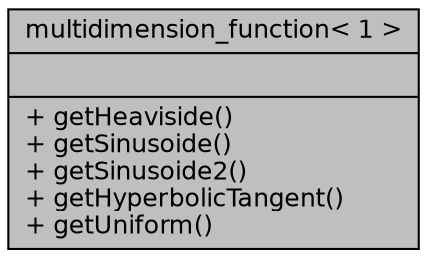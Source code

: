 digraph "multidimension_function&lt; 1 &gt;"
{
  bgcolor="transparent";
  edge [fontname="Helvetica",fontsize="12",labelfontname="Helvetica",labelfontsize="12"];
  node [fontname="Helvetica",fontsize="12",shape=record];
  Node1 [label="{multidimension_function\< 1 \>\n||+ getHeaviside()\l+ getSinusoide()\l+ getSinusoide2()\l+ getHyperbolicTangent()\l+ getUniform()\l}",height=0.2,width=0.4,color="black", fillcolor="grey75", style="filled", fontcolor="black"];
}
